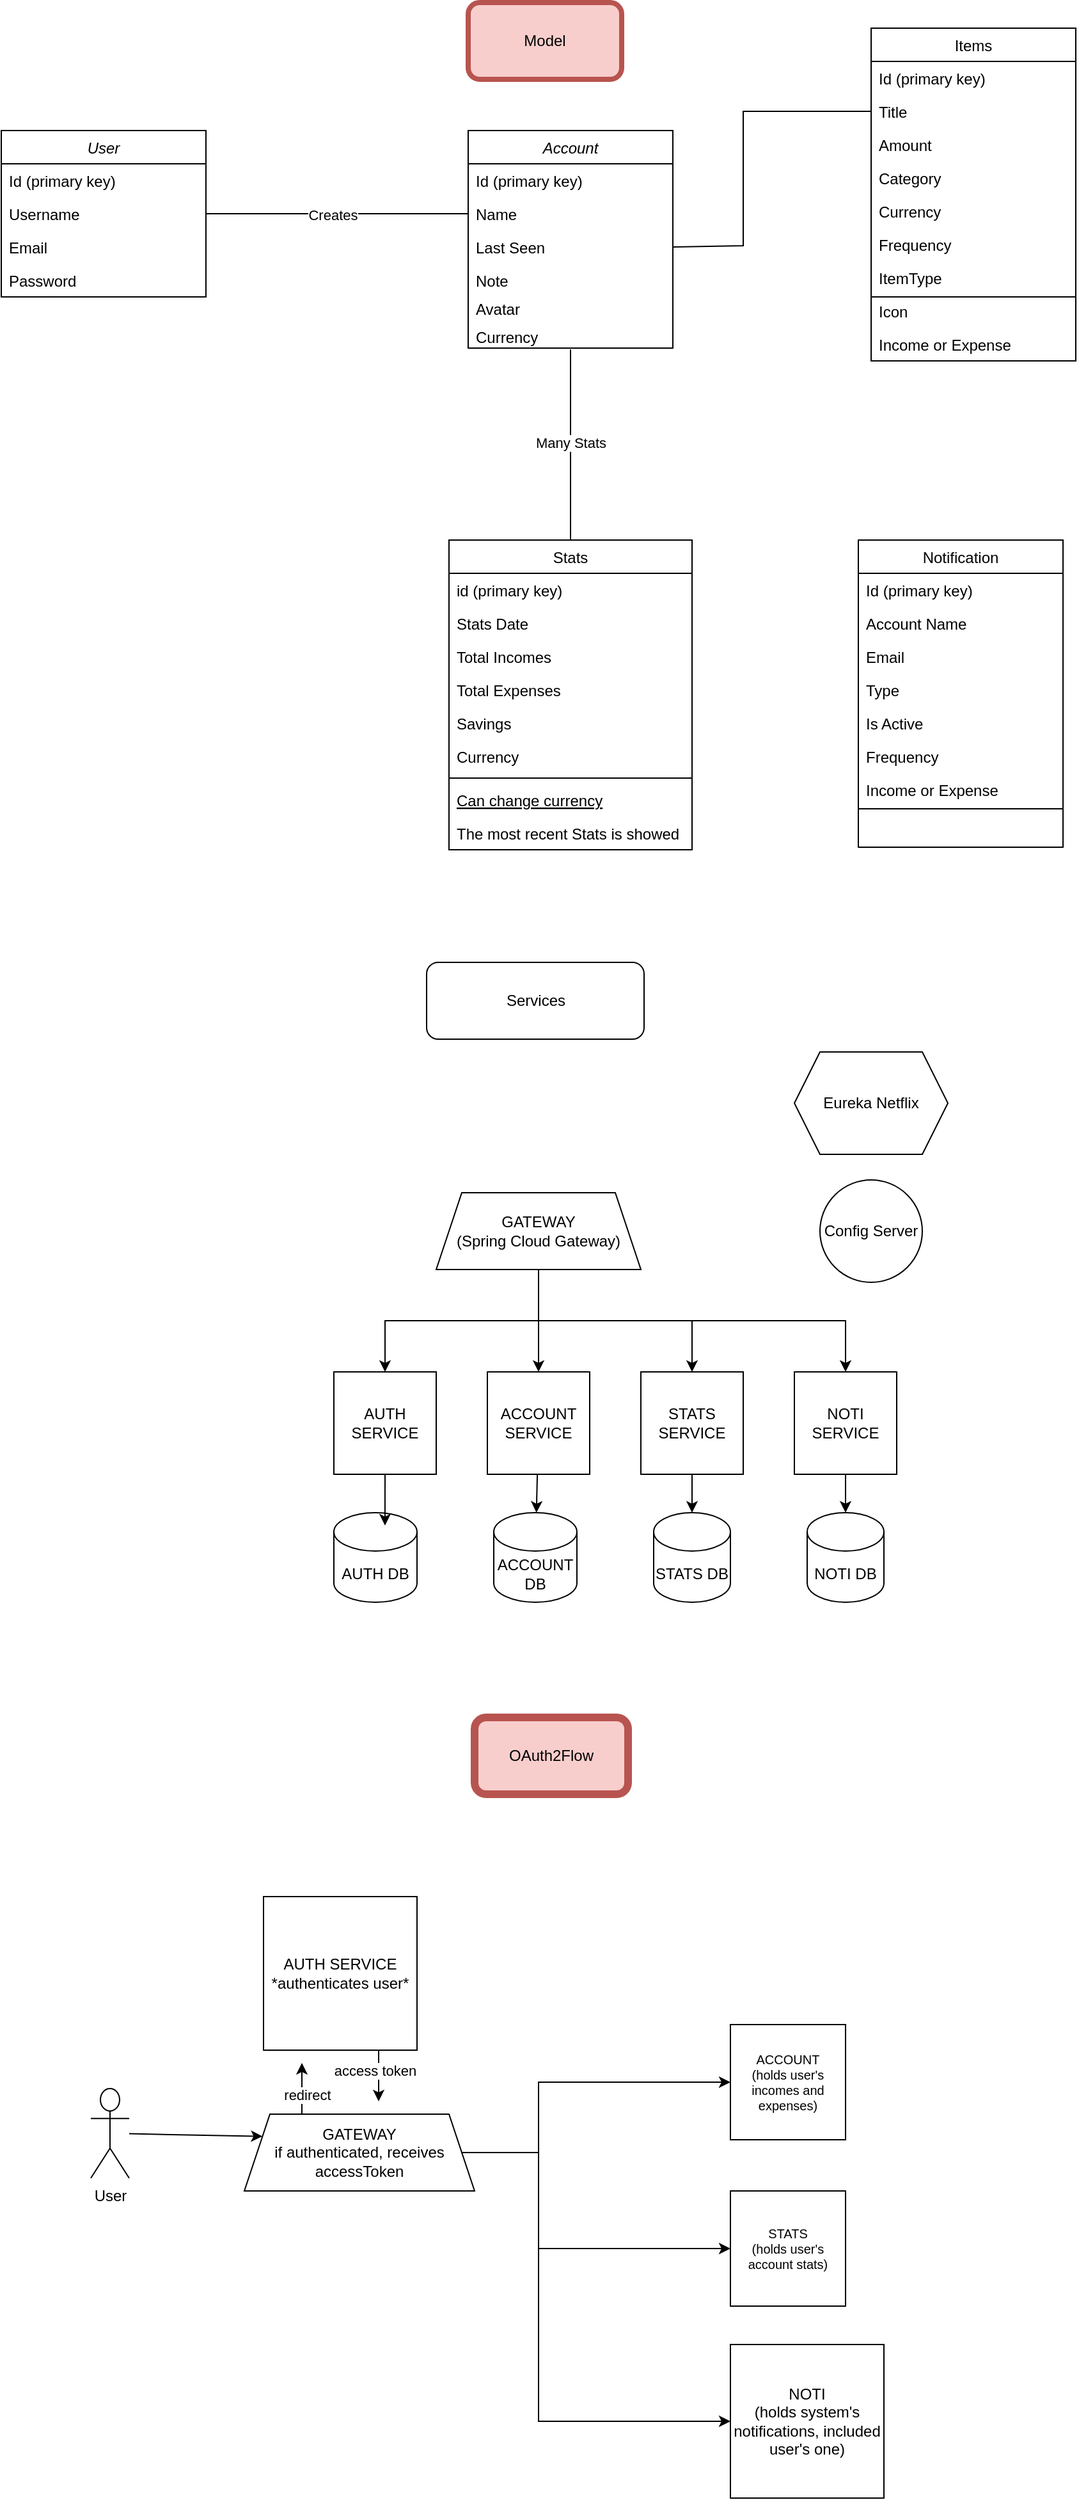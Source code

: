 <mxfile version="24.6.4" type="github">
  <diagram id="C5RBs43oDa-KdzZeNtuy" name="Page-1">
    <mxGraphModel dx="993" dy="574" grid="1" gridSize="10" guides="1" tooltips="1" connect="1" arrows="1" fold="1" page="1" pageScale="1" pageWidth="827" pageHeight="1169" math="0" shadow="0">
      <root>
        <mxCell id="WIyWlLk6GJQsqaUBKTNV-0" />
        <mxCell id="WIyWlLk6GJQsqaUBKTNV-1" parent="WIyWlLk6GJQsqaUBKTNV-0" />
        <mxCell id="zkfFHV4jXpPFQw0GAbJ--0" value="Account" style="swimlane;fontStyle=2;align=center;verticalAlign=top;childLayout=stackLayout;horizontal=1;startSize=26;horizontalStack=0;resizeParent=1;resizeLast=0;collapsible=1;marginBottom=0;rounded=0;shadow=0;strokeWidth=1;" parent="WIyWlLk6GJQsqaUBKTNV-1" vertex="1">
          <mxGeometry x="385" y="110" width="160" height="170" as="geometry">
            <mxRectangle x="230" y="140" width="160" height="26" as="alternateBounds" />
          </mxGeometry>
        </mxCell>
        <mxCell id="zkfFHV4jXpPFQw0GAbJ--1" value="Id (primary key)" style="text;align=left;verticalAlign=top;spacingLeft=4;spacingRight=4;overflow=hidden;rotatable=0;points=[[0,0.5],[1,0.5]];portConstraint=eastwest;" parent="zkfFHV4jXpPFQw0GAbJ--0" vertex="1">
          <mxGeometry y="26" width="160" height="26" as="geometry" />
        </mxCell>
        <mxCell id="pr8SKPJja5bSMQRaEzVI-37" value="Name" style="text;align=left;verticalAlign=top;spacingLeft=4;spacingRight=4;overflow=hidden;rotatable=0;points=[[0,0.5],[1,0.5]];portConstraint=eastwest;" vertex="1" parent="zkfFHV4jXpPFQw0GAbJ--0">
          <mxGeometry y="52" width="160" height="26" as="geometry" />
        </mxCell>
        <mxCell id="zkfFHV4jXpPFQw0GAbJ--2" value="Last Seen&#xa;" style="text;align=left;verticalAlign=top;spacingLeft=4;spacingRight=4;overflow=hidden;rotatable=0;points=[[0,0.5],[1,0.5]];portConstraint=eastwest;rounded=0;shadow=0;html=0;" parent="zkfFHV4jXpPFQw0GAbJ--0" vertex="1">
          <mxGeometry y="78" width="160" height="26" as="geometry" />
        </mxCell>
        <mxCell id="zkfFHV4jXpPFQw0GAbJ--3" value="Note" style="text;align=left;verticalAlign=top;spacingLeft=4;spacingRight=4;overflow=hidden;rotatable=0;points=[[0,0.5],[1,0.5]];portConstraint=eastwest;rounded=0;shadow=0;html=0;" parent="zkfFHV4jXpPFQw0GAbJ--0" vertex="1">
          <mxGeometry y="104" width="160" height="22" as="geometry" />
        </mxCell>
        <mxCell id="pr8SKPJja5bSMQRaEzVI-35" value="Avatar" style="text;align=left;verticalAlign=top;spacingLeft=4;spacingRight=4;overflow=hidden;rotatable=0;points=[[0,0.5],[1,0.5]];portConstraint=eastwest;rounded=0;shadow=0;html=0;" vertex="1" parent="zkfFHV4jXpPFQw0GAbJ--0">
          <mxGeometry y="126" width="160" height="22" as="geometry" />
        </mxCell>
        <mxCell id="pr8SKPJja5bSMQRaEzVI-36" value="Currency" style="text;align=left;verticalAlign=top;spacingLeft=4;spacingRight=4;overflow=hidden;rotatable=0;points=[[0,0.5],[1,0.5]];portConstraint=eastwest;rounded=0;shadow=0;html=0;" vertex="1" parent="zkfFHV4jXpPFQw0GAbJ--0">
          <mxGeometry y="148" width="160" height="22" as="geometry" />
        </mxCell>
        <mxCell id="zkfFHV4jXpPFQw0GAbJ--6" value="Stats" style="swimlane;fontStyle=0;align=center;verticalAlign=top;childLayout=stackLayout;horizontal=1;startSize=26;horizontalStack=0;resizeParent=1;resizeLast=0;collapsible=1;marginBottom=0;rounded=0;shadow=0;strokeWidth=1;" parent="WIyWlLk6GJQsqaUBKTNV-1" vertex="1">
          <mxGeometry x="370" y="430" width="190" height="242" as="geometry">
            <mxRectangle x="130" y="380" width="160" height="26" as="alternateBounds" />
          </mxGeometry>
        </mxCell>
        <mxCell id="zkfFHV4jXpPFQw0GAbJ--7" value="id (primary key)" style="text;align=left;verticalAlign=top;spacingLeft=4;spacingRight=4;overflow=hidden;rotatable=0;points=[[0,0.5],[1,0.5]];portConstraint=eastwest;" parent="zkfFHV4jXpPFQw0GAbJ--6" vertex="1">
          <mxGeometry y="26" width="190" height="26" as="geometry" />
        </mxCell>
        <mxCell id="zkfFHV4jXpPFQw0GAbJ--8" value="Stats Date" style="text;align=left;verticalAlign=top;spacingLeft=4;spacingRight=4;overflow=hidden;rotatable=0;points=[[0,0.5],[1,0.5]];portConstraint=eastwest;rounded=0;shadow=0;html=0;" parent="zkfFHV4jXpPFQw0GAbJ--6" vertex="1">
          <mxGeometry y="52" width="190" height="26" as="geometry" />
        </mxCell>
        <mxCell id="pr8SKPJja5bSMQRaEzVI-70" value="Total Incomes" style="text;align=left;verticalAlign=top;spacingLeft=4;spacingRight=4;overflow=hidden;rotatable=0;points=[[0,0.5],[1,0.5]];portConstraint=eastwest;rounded=0;shadow=0;html=0;" vertex="1" parent="zkfFHV4jXpPFQw0GAbJ--6">
          <mxGeometry y="78" width="190" height="26" as="geometry" />
        </mxCell>
        <mxCell id="pr8SKPJja5bSMQRaEzVI-71" value="Total Expenses" style="text;align=left;verticalAlign=top;spacingLeft=4;spacingRight=4;overflow=hidden;rotatable=0;points=[[0,0.5],[1,0.5]];portConstraint=eastwest;rounded=0;shadow=0;html=0;" vertex="1" parent="zkfFHV4jXpPFQw0GAbJ--6">
          <mxGeometry y="104" width="190" height="26" as="geometry" />
        </mxCell>
        <mxCell id="pr8SKPJja5bSMQRaEzVI-72" value="Savings" style="text;align=left;verticalAlign=top;spacingLeft=4;spacingRight=4;overflow=hidden;rotatable=0;points=[[0,0.5],[1,0.5]];portConstraint=eastwest;rounded=0;shadow=0;html=0;" vertex="1" parent="zkfFHV4jXpPFQw0GAbJ--6">
          <mxGeometry y="130" width="190" height="26" as="geometry" />
        </mxCell>
        <mxCell id="pr8SKPJja5bSMQRaEzVI-73" value="Currency" style="text;align=left;verticalAlign=top;spacingLeft=4;spacingRight=4;overflow=hidden;rotatable=0;points=[[0,0.5],[1,0.5]];portConstraint=eastwest;rounded=0;shadow=0;html=0;" vertex="1" parent="zkfFHV4jXpPFQw0GAbJ--6">
          <mxGeometry y="156" width="190" height="26" as="geometry" />
        </mxCell>
        <mxCell id="zkfFHV4jXpPFQw0GAbJ--9" value="" style="line;html=1;strokeWidth=1;align=left;verticalAlign=middle;spacingTop=-1;spacingLeft=3;spacingRight=3;rotatable=0;labelPosition=right;points=[];portConstraint=eastwest;" parent="zkfFHV4jXpPFQw0GAbJ--6" vertex="1">
          <mxGeometry y="182" width="190" height="8" as="geometry" />
        </mxCell>
        <mxCell id="zkfFHV4jXpPFQw0GAbJ--10" value="Can change currency" style="text;align=left;verticalAlign=top;spacingLeft=4;spacingRight=4;overflow=hidden;rotatable=0;points=[[0,0.5],[1,0.5]];portConstraint=eastwest;fontStyle=4" parent="zkfFHV4jXpPFQw0GAbJ--6" vertex="1">
          <mxGeometry y="190" width="190" height="26" as="geometry" />
        </mxCell>
        <mxCell id="zkfFHV4jXpPFQw0GAbJ--11" value="The most recent Stats is showed" style="text;align=left;verticalAlign=top;spacingLeft=4;spacingRight=4;overflow=hidden;rotatable=0;points=[[0,0.5],[1,0.5]];portConstraint=eastwest;" parent="zkfFHV4jXpPFQw0GAbJ--6" vertex="1">
          <mxGeometry y="216" width="190" height="26" as="geometry" />
        </mxCell>
        <mxCell id="zkfFHV4jXpPFQw0GAbJ--17" value="Items" style="swimlane;fontStyle=0;align=center;verticalAlign=top;childLayout=stackLayout;horizontal=1;startSize=26;horizontalStack=0;resizeParent=1;resizeLast=0;collapsible=1;marginBottom=0;rounded=0;shadow=0;strokeWidth=1;" parent="WIyWlLk6GJQsqaUBKTNV-1" vertex="1">
          <mxGeometry x="700" y="30" width="160" height="260" as="geometry">
            <mxRectangle x="550" y="140" width="160" height="26" as="alternateBounds" />
          </mxGeometry>
        </mxCell>
        <mxCell id="zkfFHV4jXpPFQw0GAbJ--18" value="Id (primary key)" style="text;align=left;verticalAlign=top;spacingLeft=4;spacingRight=4;overflow=hidden;rotatable=0;points=[[0,0.5],[1,0.5]];portConstraint=eastwest;" parent="zkfFHV4jXpPFQw0GAbJ--17" vertex="1">
          <mxGeometry y="26" width="160" height="26" as="geometry" />
        </mxCell>
        <mxCell id="pr8SKPJja5bSMQRaEzVI-38" value="Title" style="text;align=left;verticalAlign=top;spacingLeft=4;spacingRight=4;overflow=hidden;rotatable=0;points=[[0,0.5],[1,0.5]];portConstraint=eastwest;" vertex="1" parent="zkfFHV4jXpPFQw0GAbJ--17">
          <mxGeometry y="52" width="160" height="26" as="geometry" />
        </mxCell>
        <mxCell id="zkfFHV4jXpPFQw0GAbJ--19" value="Amount" style="text;align=left;verticalAlign=top;spacingLeft=4;spacingRight=4;overflow=hidden;rotatable=0;points=[[0,0.5],[1,0.5]];portConstraint=eastwest;rounded=0;shadow=0;html=0;" parent="zkfFHV4jXpPFQw0GAbJ--17" vertex="1">
          <mxGeometry y="78" width="160" height="26" as="geometry" />
        </mxCell>
        <mxCell id="zkfFHV4jXpPFQw0GAbJ--20" value="Category" style="text;align=left;verticalAlign=top;spacingLeft=4;spacingRight=4;overflow=hidden;rotatable=0;points=[[0,0.5],[1,0.5]];portConstraint=eastwest;rounded=0;shadow=0;html=0;" parent="zkfFHV4jXpPFQw0GAbJ--17" vertex="1">
          <mxGeometry y="104" width="160" height="26" as="geometry" />
        </mxCell>
        <mxCell id="zkfFHV4jXpPFQw0GAbJ--21" value="Currency" style="text;align=left;verticalAlign=top;spacingLeft=4;spacingRight=4;overflow=hidden;rotatable=0;points=[[0,0.5],[1,0.5]];portConstraint=eastwest;rounded=0;shadow=0;html=0;" parent="zkfFHV4jXpPFQw0GAbJ--17" vertex="1">
          <mxGeometry y="130" width="160" height="26" as="geometry" />
        </mxCell>
        <mxCell id="zkfFHV4jXpPFQw0GAbJ--22" value="Frequency" style="text;align=left;verticalAlign=top;spacingLeft=4;spacingRight=4;overflow=hidden;rotatable=0;points=[[0,0.5],[1,0.5]];portConstraint=eastwest;rounded=0;shadow=0;html=0;" parent="zkfFHV4jXpPFQw0GAbJ--17" vertex="1">
          <mxGeometry y="156" width="160" height="26" as="geometry" />
        </mxCell>
        <mxCell id="pr8SKPJja5bSMQRaEzVI-29" value="ItemType" style="text;align=left;verticalAlign=top;spacingLeft=4;spacingRight=4;overflow=hidden;rotatable=0;points=[[0,0.5],[1,0.5]];portConstraint=eastwest;rounded=0;shadow=0;html=0;" vertex="1" parent="zkfFHV4jXpPFQw0GAbJ--17">
          <mxGeometry y="182" width="160" height="26" as="geometry" />
        </mxCell>
        <mxCell id="pr8SKPJja5bSMQRaEzVI-30" value="Icon" style="text;align=left;verticalAlign=top;spacingLeft=4;spacingRight=4;overflow=hidden;rotatable=0;points=[[0,0.5],[1,0.5]];portConstraint=eastwest;rounded=0;shadow=0;html=0;" vertex="1" parent="zkfFHV4jXpPFQw0GAbJ--17">
          <mxGeometry y="208" width="160" height="26" as="geometry" />
        </mxCell>
        <mxCell id="pr8SKPJja5bSMQRaEzVI-33" value="" style="endArrow=none;html=1;rounded=0;" edge="1" parent="zkfFHV4jXpPFQw0GAbJ--17">
          <mxGeometry width="50" height="50" relative="1" as="geometry">
            <mxPoint y="210" as="sourcePoint" />
            <mxPoint x="160" y="210" as="targetPoint" />
          </mxGeometry>
        </mxCell>
        <mxCell id="pr8SKPJja5bSMQRaEzVI-34" value="Income or Expense" style="text;align=left;verticalAlign=top;spacingLeft=4;spacingRight=4;overflow=hidden;rotatable=0;points=[[0,0.5],[1,0.5]];portConstraint=eastwest;rounded=0;shadow=0;html=0;" vertex="1" parent="zkfFHV4jXpPFQw0GAbJ--17">
          <mxGeometry y="234" width="160" height="26" as="geometry" />
        </mxCell>
        <mxCell id="pr8SKPJja5bSMQRaEzVI-46" value="User" style="swimlane;fontStyle=2;align=center;verticalAlign=top;childLayout=stackLayout;horizontal=1;startSize=26;horizontalStack=0;resizeParent=1;resizeLast=0;collapsible=1;marginBottom=0;rounded=0;shadow=0;strokeWidth=1;" vertex="1" parent="WIyWlLk6GJQsqaUBKTNV-1">
          <mxGeometry x="20" y="110" width="160" height="130" as="geometry">
            <mxRectangle x="230" y="140" width="160" height="26" as="alternateBounds" />
          </mxGeometry>
        </mxCell>
        <mxCell id="pr8SKPJja5bSMQRaEzVI-47" value="Id (primary key)" style="text;align=left;verticalAlign=top;spacingLeft=4;spacingRight=4;overflow=hidden;rotatable=0;points=[[0,0.5],[1,0.5]];portConstraint=eastwest;" vertex="1" parent="pr8SKPJja5bSMQRaEzVI-46">
          <mxGeometry y="26" width="160" height="26" as="geometry" />
        </mxCell>
        <mxCell id="pr8SKPJja5bSMQRaEzVI-48" value="Username" style="text;align=left;verticalAlign=top;spacingLeft=4;spacingRight=4;overflow=hidden;rotatable=0;points=[[0,0.5],[1,0.5]];portConstraint=eastwest;" vertex="1" parent="pr8SKPJja5bSMQRaEzVI-46">
          <mxGeometry y="52" width="160" height="26" as="geometry" />
        </mxCell>
        <mxCell id="pr8SKPJja5bSMQRaEzVI-49" value="Email" style="text;align=left;verticalAlign=top;spacingLeft=4;spacingRight=4;overflow=hidden;rotatable=0;points=[[0,0.5],[1,0.5]];portConstraint=eastwest;rounded=0;shadow=0;html=0;" vertex="1" parent="pr8SKPJja5bSMQRaEzVI-46">
          <mxGeometry y="78" width="160" height="26" as="geometry" />
        </mxCell>
        <mxCell id="pr8SKPJja5bSMQRaEzVI-50" value="Password" style="text;align=left;verticalAlign=top;spacingLeft=4;spacingRight=4;overflow=hidden;rotatable=0;points=[[0,0.5],[1,0.5]];portConstraint=eastwest;rounded=0;shadow=0;html=0;" vertex="1" parent="pr8SKPJja5bSMQRaEzVI-46">
          <mxGeometry y="104" width="160" height="22" as="geometry" />
        </mxCell>
        <mxCell id="pr8SKPJja5bSMQRaEzVI-65" value="" style="endArrow=none;html=1;rounded=0;exitX=1;exitY=0.5;exitDx=0;exitDy=0;entryX=0;entryY=0.5;entryDx=0;entryDy=0;" edge="1" parent="WIyWlLk6GJQsqaUBKTNV-1" source="pr8SKPJja5bSMQRaEzVI-48" target="pr8SKPJja5bSMQRaEzVI-37">
          <mxGeometry width="50" height="50" relative="1" as="geometry">
            <mxPoint x="320" y="380" as="sourcePoint" />
            <mxPoint x="370" y="330" as="targetPoint" />
          </mxGeometry>
        </mxCell>
        <mxCell id="pr8SKPJja5bSMQRaEzVI-69" value="Creates" style="edgeLabel;html=1;align=center;verticalAlign=middle;resizable=0;points=[];" vertex="1" connectable="0" parent="pr8SKPJja5bSMQRaEzVI-65">
          <mxGeometry x="-0.032" y="-1" relative="1" as="geometry">
            <mxPoint as="offset" />
          </mxGeometry>
        </mxCell>
        <mxCell id="pr8SKPJja5bSMQRaEzVI-66" value="" style="endArrow=none;html=1;rounded=0;entryX=0;entryY=0.5;entryDx=0;entryDy=0;exitX=1;exitY=0.5;exitDx=0;exitDy=0;" edge="1" parent="WIyWlLk6GJQsqaUBKTNV-1" source="zkfFHV4jXpPFQw0GAbJ--2" target="pr8SKPJja5bSMQRaEzVI-38">
          <mxGeometry width="50" height="50" relative="1" as="geometry">
            <mxPoint x="320" y="380" as="sourcePoint" />
            <mxPoint x="370" y="330" as="targetPoint" />
            <Array as="points">
              <mxPoint x="600" y="200" />
              <mxPoint x="600" y="95" />
            </Array>
          </mxGeometry>
        </mxCell>
        <mxCell id="pr8SKPJja5bSMQRaEzVI-67" value="" style="endArrow=none;html=1;rounded=0;entryX=0.5;entryY=1.045;entryDx=0;entryDy=0;entryPerimeter=0;exitX=0.5;exitY=0;exitDx=0;exitDy=0;" edge="1" parent="WIyWlLk6GJQsqaUBKTNV-1" source="zkfFHV4jXpPFQw0GAbJ--6" target="pr8SKPJja5bSMQRaEzVI-36">
          <mxGeometry width="50" height="50" relative="1" as="geometry">
            <mxPoint x="320" y="260" as="sourcePoint" />
            <mxPoint x="370" y="210" as="targetPoint" />
          </mxGeometry>
        </mxCell>
        <mxCell id="pr8SKPJja5bSMQRaEzVI-68" value="Many Stats" style="edgeLabel;html=1;align=center;verticalAlign=middle;resizable=0;points=[];" vertex="1" connectable="0" parent="pr8SKPJja5bSMQRaEzVI-67">
          <mxGeometry x="0.029" relative="1" as="geometry">
            <mxPoint as="offset" />
          </mxGeometry>
        </mxCell>
        <mxCell id="pr8SKPJja5bSMQRaEzVI-74" value="Model" style="rounded=1;whiteSpace=wrap;html=1;fillColor=#f8cecc;strokeColor=#b85450;fillStyle=solid;strokeWidth=4;" vertex="1" parent="WIyWlLk6GJQsqaUBKTNV-1">
          <mxGeometry x="385" y="10" width="120" height="60" as="geometry" />
        </mxCell>
        <mxCell id="pr8SKPJja5bSMQRaEzVI-75" value="Services" style="rounded=1;whiteSpace=wrap;html=1;" vertex="1" parent="WIyWlLk6GJQsqaUBKTNV-1">
          <mxGeometry x="352.5" y="760" width="170" height="60" as="geometry" />
        </mxCell>
        <mxCell id="pr8SKPJja5bSMQRaEzVI-76" value="Config Server" style="ellipse;whiteSpace=wrap;html=1;aspect=fixed;" vertex="1" parent="WIyWlLk6GJQsqaUBKTNV-1">
          <mxGeometry x="660" y="930" width="80" height="80" as="geometry" />
        </mxCell>
        <mxCell id="pr8SKPJja5bSMQRaEzVI-78" value="Eureka Netflix" style="shape=hexagon;perimeter=hexagonPerimeter2;whiteSpace=wrap;html=1;fixedSize=1;" vertex="1" parent="WIyWlLk6GJQsqaUBKTNV-1">
          <mxGeometry x="640" y="830" width="120" height="80" as="geometry" />
        </mxCell>
        <mxCell id="pr8SKPJja5bSMQRaEzVI-83" value="STATS SERVICE" style="whiteSpace=wrap;html=1;aspect=fixed;" vertex="1" parent="WIyWlLk6GJQsqaUBKTNV-1">
          <mxGeometry x="520" y="1080" width="80" height="80" as="geometry" />
        </mxCell>
        <mxCell id="pr8SKPJja5bSMQRaEzVI-97" value="" style="edgeStyle=none;rounded=0;orthogonalLoop=1;jettySize=auto;html=1;" edge="1" parent="WIyWlLk6GJQsqaUBKTNV-1" source="pr8SKPJja5bSMQRaEzVI-84" target="pr8SKPJja5bSMQRaEzVI-94">
          <mxGeometry relative="1" as="geometry" />
        </mxCell>
        <mxCell id="pr8SKPJja5bSMQRaEzVI-84" value="ACCOUNT SERVICE" style="whiteSpace=wrap;html=1;aspect=fixed;" vertex="1" parent="WIyWlLk6GJQsqaUBKTNV-1">
          <mxGeometry x="400" y="1080" width="80" height="80" as="geometry" />
        </mxCell>
        <mxCell id="pr8SKPJja5bSMQRaEzVI-85" value="NOTI&lt;div&gt;SERVICE&lt;/div&gt;" style="whiteSpace=wrap;html=1;aspect=fixed;" vertex="1" parent="WIyWlLk6GJQsqaUBKTNV-1">
          <mxGeometry x="640" y="1080" width="80" height="80" as="geometry" />
        </mxCell>
        <mxCell id="pr8SKPJja5bSMQRaEzVI-91" style="edgeStyle=none;rounded=0;orthogonalLoop=1;jettySize=auto;html=1;exitX=0.5;exitY=1;exitDx=0;exitDy=0;entryX=0.5;entryY=0;entryDx=0;entryDy=0;" edge="1" parent="WIyWlLk6GJQsqaUBKTNV-1" source="pr8SKPJja5bSMQRaEzVI-87" target="pr8SKPJja5bSMQRaEzVI-83">
          <mxGeometry relative="1" as="geometry">
            <mxPoint x="440" y="1080" as="targetPoint" />
            <Array as="points">
              <mxPoint x="440" y="1040" />
              <mxPoint x="560" y="1040" />
            </Array>
          </mxGeometry>
        </mxCell>
        <mxCell id="pr8SKPJja5bSMQRaEzVI-92" style="edgeStyle=none;rounded=0;orthogonalLoop=1;jettySize=auto;html=1;entryX=0.5;entryY=0;entryDx=0;entryDy=0;" edge="1" parent="WIyWlLk6GJQsqaUBKTNV-1" target="pr8SKPJja5bSMQRaEzVI-85">
          <mxGeometry relative="1" as="geometry">
            <mxPoint x="440" y="1040" as="targetPoint" />
            <mxPoint x="440" y="1000" as="sourcePoint" />
            <Array as="points">
              <mxPoint x="440" y="1040" />
              <mxPoint x="560" y="1040" />
              <mxPoint x="680" y="1040" />
            </Array>
          </mxGeometry>
        </mxCell>
        <mxCell id="pr8SKPJja5bSMQRaEzVI-93" style="edgeStyle=none;rounded=0;orthogonalLoop=1;jettySize=auto;html=1;entryX=0.5;entryY=0;entryDx=0;entryDy=0;" edge="1" parent="WIyWlLk6GJQsqaUBKTNV-1" source="pr8SKPJja5bSMQRaEzVI-87" target="pr8SKPJja5bSMQRaEzVI-84">
          <mxGeometry relative="1" as="geometry">
            <Array as="points" />
          </mxGeometry>
        </mxCell>
        <mxCell id="pr8SKPJja5bSMQRaEzVI-101" style="edgeStyle=none;rounded=0;orthogonalLoop=1;jettySize=auto;html=1;entryX=0.5;entryY=0;entryDx=0;entryDy=0;" edge="1" parent="WIyWlLk6GJQsqaUBKTNV-1" source="pr8SKPJja5bSMQRaEzVI-87" target="pr8SKPJja5bSMQRaEzVI-100">
          <mxGeometry relative="1" as="geometry">
            <Array as="points">
              <mxPoint x="440" y="1040" />
              <mxPoint x="320" y="1040" />
            </Array>
          </mxGeometry>
        </mxCell>
        <mxCell id="pr8SKPJja5bSMQRaEzVI-87" value="GATEWAY&lt;div&gt;(Spring Cloud Gateway)&lt;/div&gt;" style="shape=trapezoid;perimeter=trapezoidPerimeter;whiteSpace=wrap;html=1;fixedSize=1;" vertex="1" parent="WIyWlLk6GJQsqaUBKTNV-1">
          <mxGeometry x="360" y="940" width="160" height="60" as="geometry" />
        </mxCell>
        <mxCell id="pr8SKPJja5bSMQRaEzVI-94" value="ACCOUNT DB" style="shape=cylinder3;whiteSpace=wrap;html=1;boundedLbl=1;backgroundOutline=1;size=15;" vertex="1" parent="WIyWlLk6GJQsqaUBKTNV-1">
          <mxGeometry x="405" y="1190" width="65" height="70" as="geometry" />
        </mxCell>
        <mxCell id="pr8SKPJja5bSMQRaEzVI-95" value="STATS DB" style="shape=cylinder3;whiteSpace=wrap;html=1;boundedLbl=1;backgroundOutline=1;size=15;" vertex="1" parent="WIyWlLk6GJQsqaUBKTNV-1">
          <mxGeometry x="530" y="1190" width="60" height="70" as="geometry" />
        </mxCell>
        <mxCell id="pr8SKPJja5bSMQRaEzVI-96" value="NOTI DB" style="shape=cylinder3;whiteSpace=wrap;html=1;boundedLbl=1;backgroundOutline=1;size=15;" vertex="1" parent="WIyWlLk6GJQsqaUBKTNV-1">
          <mxGeometry x="650" y="1190" width="60" height="70" as="geometry" />
        </mxCell>
        <mxCell id="pr8SKPJja5bSMQRaEzVI-98" style="edgeStyle=none;rounded=0;orthogonalLoop=1;jettySize=auto;html=1;exitX=0.5;exitY=1;exitDx=0;exitDy=0;entryX=0.5;entryY=0;entryDx=0;entryDy=0;entryPerimeter=0;" edge="1" parent="WIyWlLk6GJQsqaUBKTNV-1" source="pr8SKPJja5bSMQRaEzVI-83" target="pr8SKPJja5bSMQRaEzVI-95">
          <mxGeometry relative="1" as="geometry" />
        </mxCell>
        <mxCell id="pr8SKPJja5bSMQRaEzVI-99" style="edgeStyle=none;rounded=0;orthogonalLoop=1;jettySize=auto;html=1;exitX=0.5;exitY=1;exitDx=0;exitDy=0;entryX=0.5;entryY=0;entryDx=0;entryDy=0;entryPerimeter=0;" edge="1" parent="WIyWlLk6GJQsqaUBKTNV-1" source="pr8SKPJja5bSMQRaEzVI-85" target="pr8SKPJja5bSMQRaEzVI-96">
          <mxGeometry relative="1" as="geometry" />
        </mxCell>
        <mxCell id="pr8SKPJja5bSMQRaEzVI-100" value="AUTH SERVICE" style="whiteSpace=wrap;html=1;aspect=fixed;" vertex="1" parent="WIyWlLk6GJQsqaUBKTNV-1">
          <mxGeometry x="280" y="1080" width="80" height="80" as="geometry" />
        </mxCell>
        <mxCell id="pr8SKPJja5bSMQRaEzVI-104" value="AUTH DB" style="shape=cylinder3;whiteSpace=wrap;html=1;boundedLbl=1;backgroundOutline=1;size=15;" vertex="1" parent="WIyWlLk6GJQsqaUBKTNV-1">
          <mxGeometry x="280" y="1190" width="65" height="70" as="geometry" />
        </mxCell>
        <mxCell id="pr8SKPJja5bSMQRaEzVI-105" style="edgeStyle=none;rounded=0;orthogonalLoop=1;jettySize=auto;html=1;entryX=0.615;entryY=0.143;entryDx=0;entryDy=0;entryPerimeter=0;" edge="1" parent="WIyWlLk6GJQsqaUBKTNV-1" source="pr8SKPJja5bSMQRaEzVI-100" target="pr8SKPJja5bSMQRaEzVI-104">
          <mxGeometry relative="1" as="geometry" />
        </mxCell>
        <mxCell id="pr8SKPJja5bSMQRaEzVI-106" value="OAuth2Flow" style="rounded=1;whiteSpace=wrap;html=1;fillColor=#f8cecc;strokeColor=#b85450;strokeWidth=6;" vertex="1" parent="WIyWlLk6GJQsqaUBKTNV-1">
          <mxGeometry x="390" y="1350" width="120" height="60" as="geometry" />
        </mxCell>
        <mxCell id="pr8SKPJja5bSMQRaEzVI-117" style="edgeStyle=none;rounded=0;orthogonalLoop=1;jettySize=auto;html=1;entryX=0;entryY=0.25;entryDx=0;entryDy=0;" edge="1" parent="WIyWlLk6GJQsqaUBKTNV-1" source="pr8SKPJja5bSMQRaEzVI-107" target="pr8SKPJja5bSMQRaEzVI-108">
          <mxGeometry relative="1" as="geometry" />
        </mxCell>
        <mxCell id="pr8SKPJja5bSMQRaEzVI-107" value="User" style="shape=umlActor;verticalLabelPosition=bottom;verticalAlign=top;html=1;outlineConnect=0;" vertex="1" parent="WIyWlLk6GJQsqaUBKTNV-1">
          <mxGeometry x="90" y="1640" width="30" height="70" as="geometry" />
        </mxCell>
        <mxCell id="pr8SKPJja5bSMQRaEzVI-126" style="edgeStyle=none;rounded=0;orthogonalLoop=1;jettySize=auto;html=1;exitX=0.25;exitY=0;exitDx=0;exitDy=0;" edge="1" parent="WIyWlLk6GJQsqaUBKTNV-1" source="pr8SKPJja5bSMQRaEzVI-108">
          <mxGeometry relative="1" as="geometry">
            <mxPoint x="255" y="1620" as="targetPoint" />
          </mxGeometry>
        </mxCell>
        <mxCell id="pr8SKPJja5bSMQRaEzVI-132" value="redirect" style="edgeLabel;html=1;align=center;verticalAlign=middle;resizable=0;points=[];" vertex="1" connectable="0" parent="pr8SKPJja5bSMQRaEzVI-126">
          <mxGeometry x="-0.233" y="-4" relative="1" as="geometry">
            <mxPoint as="offset" />
          </mxGeometry>
        </mxCell>
        <mxCell id="pr8SKPJja5bSMQRaEzVI-135" style="edgeStyle=none;rounded=0;orthogonalLoop=1;jettySize=auto;html=1;exitX=1;exitY=0.5;exitDx=0;exitDy=0;entryX=0;entryY=0.5;entryDx=0;entryDy=0;" edge="1" parent="WIyWlLk6GJQsqaUBKTNV-1" source="pr8SKPJja5bSMQRaEzVI-108" target="pr8SKPJja5bSMQRaEzVI-112">
          <mxGeometry relative="1" as="geometry">
            <Array as="points">
              <mxPoint x="440" y="1690" />
              <mxPoint x="440" y="1635" />
            </Array>
          </mxGeometry>
        </mxCell>
        <mxCell id="pr8SKPJja5bSMQRaEzVI-136" style="edgeStyle=none;rounded=0;orthogonalLoop=1;jettySize=auto;html=1;exitX=1;exitY=0.5;exitDx=0;exitDy=0;entryX=0;entryY=0.5;entryDx=0;entryDy=0;" edge="1" parent="WIyWlLk6GJQsqaUBKTNV-1" source="pr8SKPJja5bSMQRaEzVI-108" target="pr8SKPJja5bSMQRaEzVI-114">
          <mxGeometry relative="1" as="geometry">
            <Array as="points">
              <mxPoint x="440" y="1690" />
              <mxPoint x="440" y="1765" />
            </Array>
          </mxGeometry>
        </mxCell>
        <mxCell id="pr8SKPJja5bSMQRaEzVI-137" style="edgeStyle=none;rounded=0;orthogonalLoop=1;jettySize=auto;html=1;exitX=1;exitY=0.5;exitDx=0;exitDy=0;entryX=0;entryY=0.5;entryDx=0;entryDy=0;" edge="1" parent="WIyWlLk6GJQsqaUBKTNV-1" source="pr8SKPJja5bSMQRaEzVI-108" target="pr8SKPJja5bSMQRaEzVI-115">
          <mxGeometry relative="1" as="geometry">
            <Array as="points">
              <mxPoint x="440" y="1690" />
              <mxPoint x="440" y="1800" />
              <mxPoint x="440" y="1900" />
            </Array>
          </mxGeometry>
        </mxCell>
        <mxCell id="pr8SKPJja5bSMQRaEzVI-108" value="GATEWAY&lt;div&gt;if authenticated, receives accessToken&lt;/div&gt;" style="shape=trapezoid;perimeter=trapezoidPerimeter;whiteSpace=wrap;html=1;fixedSize=1;" vertex="1" parent="WIyWlLk6GJQsqaUBKTNV-1">
          <mxGeometry x="210" y="1660" width="180" height="60" as="geometry" />
        </mxCell>
        <mxCell id="pr8SKPJja5bSMQRaEzVI-112" value="ACCOUNT&lt;div style=&quot;font-size: 10px;&quot;&gt;(holds user&#39;s incomes and expenses)&lt;/div&gt;" style="whiteSpace=wrap;html=1;aspect=fixed;fontSize=10;" vertex="1" parent="WIyWlLk6GJQsqaUBKTNV-1">
          <mxGeometry x="590" y="1590" width="90" height="90" as="geometry" />
        </mxCell>
        <mxCell id="pr8SKPJja5bSMQRaEzVI-113" style="edgeStyle=none;rounded=0;orthogonalLoop=1;jettySize=auto;html=1;exitX=1;exitY=1;exitDx=0;exitDy=0;" edge="1" parent="WIyWlLk6GJQsqaUBKTNV-1" source="pr8SKPJja5bSMQRaEzVI-112" target="pr8SKPJja5bSMQRaEzVI-112">
          <mxGeometry relative="1" as="geometry" />
        </mxCell>
        <mxCell id="pr8SKPJja5bSMQRaEzVI-114" value="STATS&lt;div style=&quot;font-size: 10px;&quot;&gt;(holds user&#39;s account stats)&lt;/div&gt;" style="whiteSpace=wrap;html=1;aspect=fixed;fontSize=10;" vertex="1" parent="WIyWlLk6GJQsqaUBKTNV-1">
          <mxGeometry x="590" y="1720" width="90" height="90" as="geometry" />
        </mxCell>
        <mxCell id="pr8SKPJja5bSMQRaEzVI-115" value="NOTI&lt;div&gt;(holds system&#39;s notifications, included user&#39;s one)&lt;/div&gt;" style="whiteSpace=wrap;html=1;aspect=fixed;" vertex="1" parent="WIyWlLk6GJQsqaUBKTNV-1">
          <mxGeometry x="590" y="1840" width="120" height="120" as="geometry" />
        </mxCell>
        <mxCell id="pr8SKPJja5bSMQRaEzVI-130" style="edgeStyle=none;rounded=0;orthogonalLoop=1;jettySize=auto;html=1;exitX=0.75;exitY=1;exitDx=0;exitDy=0;" edge="1" parent="WIyWlLk6GJQsqaUBKTNV-1" source="pr8SKPJja5bSMQRaEzVI-116">
          <mxGeometry relative="1" as="geometry">
            <mxPoint x="315" y="1650" as="targetPoint" />
          </mxGeometry>
        </mxCell>
        <mxCell id="pr8SKPJja5bSMQRaEzVI-131" value="access token" style="edgeLabel;html=1;align=center;verticalAlign=middle;resizable=0;points=[];" vertex="1" connectable="0" parent="pr8SKPJja5bSMQRaEzVI-130">
          <mxGeometry x="-0.217" y="-3" relative="1" as="geometry">
            <mxPoint as="offset" />
          </mxGeometry>
        </mxCell>
        <mxCell id="pr8SKPJja5bSMQRaEzVI-116" value="AUTH SERVICE&lt;div&gt;*authenticates user*&lt;/div&gt;" style="whiteSpace=wrap;html=1;aspect=fixed;" vertex="1" parent="WIyWlLk6GJQsqaUBKTNV-1">
          <mxGeometry x="225" y="1490" width="120" height="120" as="geometry" />
        </mxCell>
        <mxCell id="pr8SKPJja5bSMQRaEzVI-182" value="Notification" style="swimlane;fontStyle=0;align=center;verticalAlign=top;childLayout=stackLayout;horizontal=1;startSize=26;horizontalStack=0;resizeParent=1;resizeLast=0;collapsible=1;marginBottom=0;rounded=0;shadow=0;strokeWidth=1;" vertex="1" parent="WIyWlLk6GJQsqaUBKTNV-1">
          <mxGeometry x="690" y="430" width="160" height="240" as="geometry">
            <mxRectangle x="550" y="140" width="160" height="26" as="alternateBounds" />
          </mxGeometry>
        </mxCell>
        <mxCell id="pr8SKPJja5bSMQRaEzVI-183" value="Id (primary key)" style="text;align=left;verticalAlign=top;spacingLeft=4;spacingRight=4;overflow=hidden;rotatable=0;points=[[0,0.5],[1,0.5]];portConstraint=eastwest;" vertex="1" parent="pr8SKPJja5bSMQRaEzVI-182">
          <mxGeometry y="26" width="160" height="26" as="geometry" />
        </mxCell>
        <mxCell id="pr8SKPJja5bSMQRaEzVI-184" value="Account Name" style="text;align=left;verticalAlign=top;spacingLeft=4;spacingRight=4;overflow=hidden;rotatable=0;points=[[0,0.5],[1,0.5]];portConstraint=eastwest;" vertex="1" parent="pr8SKPJja5bSMQRaEzVI-182">
          <mxGeometry y="52" width="160" height="26" as="geometry" />
        </mxCell>
        <mxCell id="pr8SKPJja5bSMQRaEzVI-185" value="Email" style="text;align=left;verticalAlign=top;spacingLeft=4;spacingRight=4;overflow=hidden;rotatable=0;points=[[0,0.5],[1,0.5]];portConstraint=eastwest;rounded=0;shadow=0;html=0;" vertex="1" parent="pr8SKPJja5bSMQRaEzVI-182">
          <mxGeometry y="78" width="160" height="26" as="geometry" />
        </mxCell>
        <mxCell id="pr8SKPJja5bSMQRaEzVI-186" value="Type" style="text;align=left;verticalAlign=top;spacingLeft=4;spacingRight=4;overflow=hidden;rotatable=0;points=[[0,0.5],[1,0.5]];portConstraint=eastwest;rounded=0;shadow=0;html=0;" vertex="1" parent="pr8SKPJja5bSMQRaEzVI-182">
          <mxGeometry y="104" width="160" height="26" as="geometry" />
        </mxCell>
        <mxCell id="pr8SKPJja5bSMQRaEzVI-187" value="Is Active" style="text;align=left;verticalAlign=top;spacingLeft=4;spacingRight=4;overflow=hidden;rotatable=0;points=[[0,0.5],[1,0.5]];portConstraint=eastwest;rounded=0;shadow=0;html=0;" vertex="1" parent="pr8SKPJja5bSMQRaEzVI-182">
          <mxGeometry y="130" width="160" height="26" as="geometry" />
        </mxCell>
        <mxCell id="pr8SKPJja5bSMQRaEzVI-188" value="Frequency" style="text;align=left;verticalAlign=top;spacingLeft=4;spacingRight=4;overflow=hidden;rotatable=0;points=[[0,0.5],[1,0.5]];portConstraint=eastwest;rounded=0;shadow=0;html=0;" vertex="1" parent="pr8SKPJja5bSMQRaEzVI-182">
          <mxGeometry y="156" width="160" height="26" as="geometry" />
        </mxCell>
        <mxCell id="pr8SKPJja5bSMQRaEzVI-191" value="" style="endArrow=none;html=1;rounded=0;" edge="1" parent="pr8SKPJja5bSMQRaEzVI-182">
          <mxGeometry width="50" height="50" relative="1" as="geometry">
            <mxPoint y="210" as="sourcePoint" />
            <mxPoint x="160" y="210" as="targetPoint" />
          </mxGeometry>
        </mxCell>
        <mxCell id="pr8SKPJja5bSMQRaEzVI-192" value="Income or Expense" style="text;align=left;verticalAlign=top;spacingLeft=4;spacingRight=4;overflow=hidden;rotatable=0;points=[[0,0.5],[1,0.5]];portConstraint=eastwest;rounded=0;shadow=0;html=0;" vertex="1" parent="pr8SKPJja5bSMQRaEzVI-182">
          <mxGeometry y="182" width="160" height="26" as="geometry" />
        </mxCell>
      </root>
    </mxGraphModel>
  </diagram>
</mxfile>
